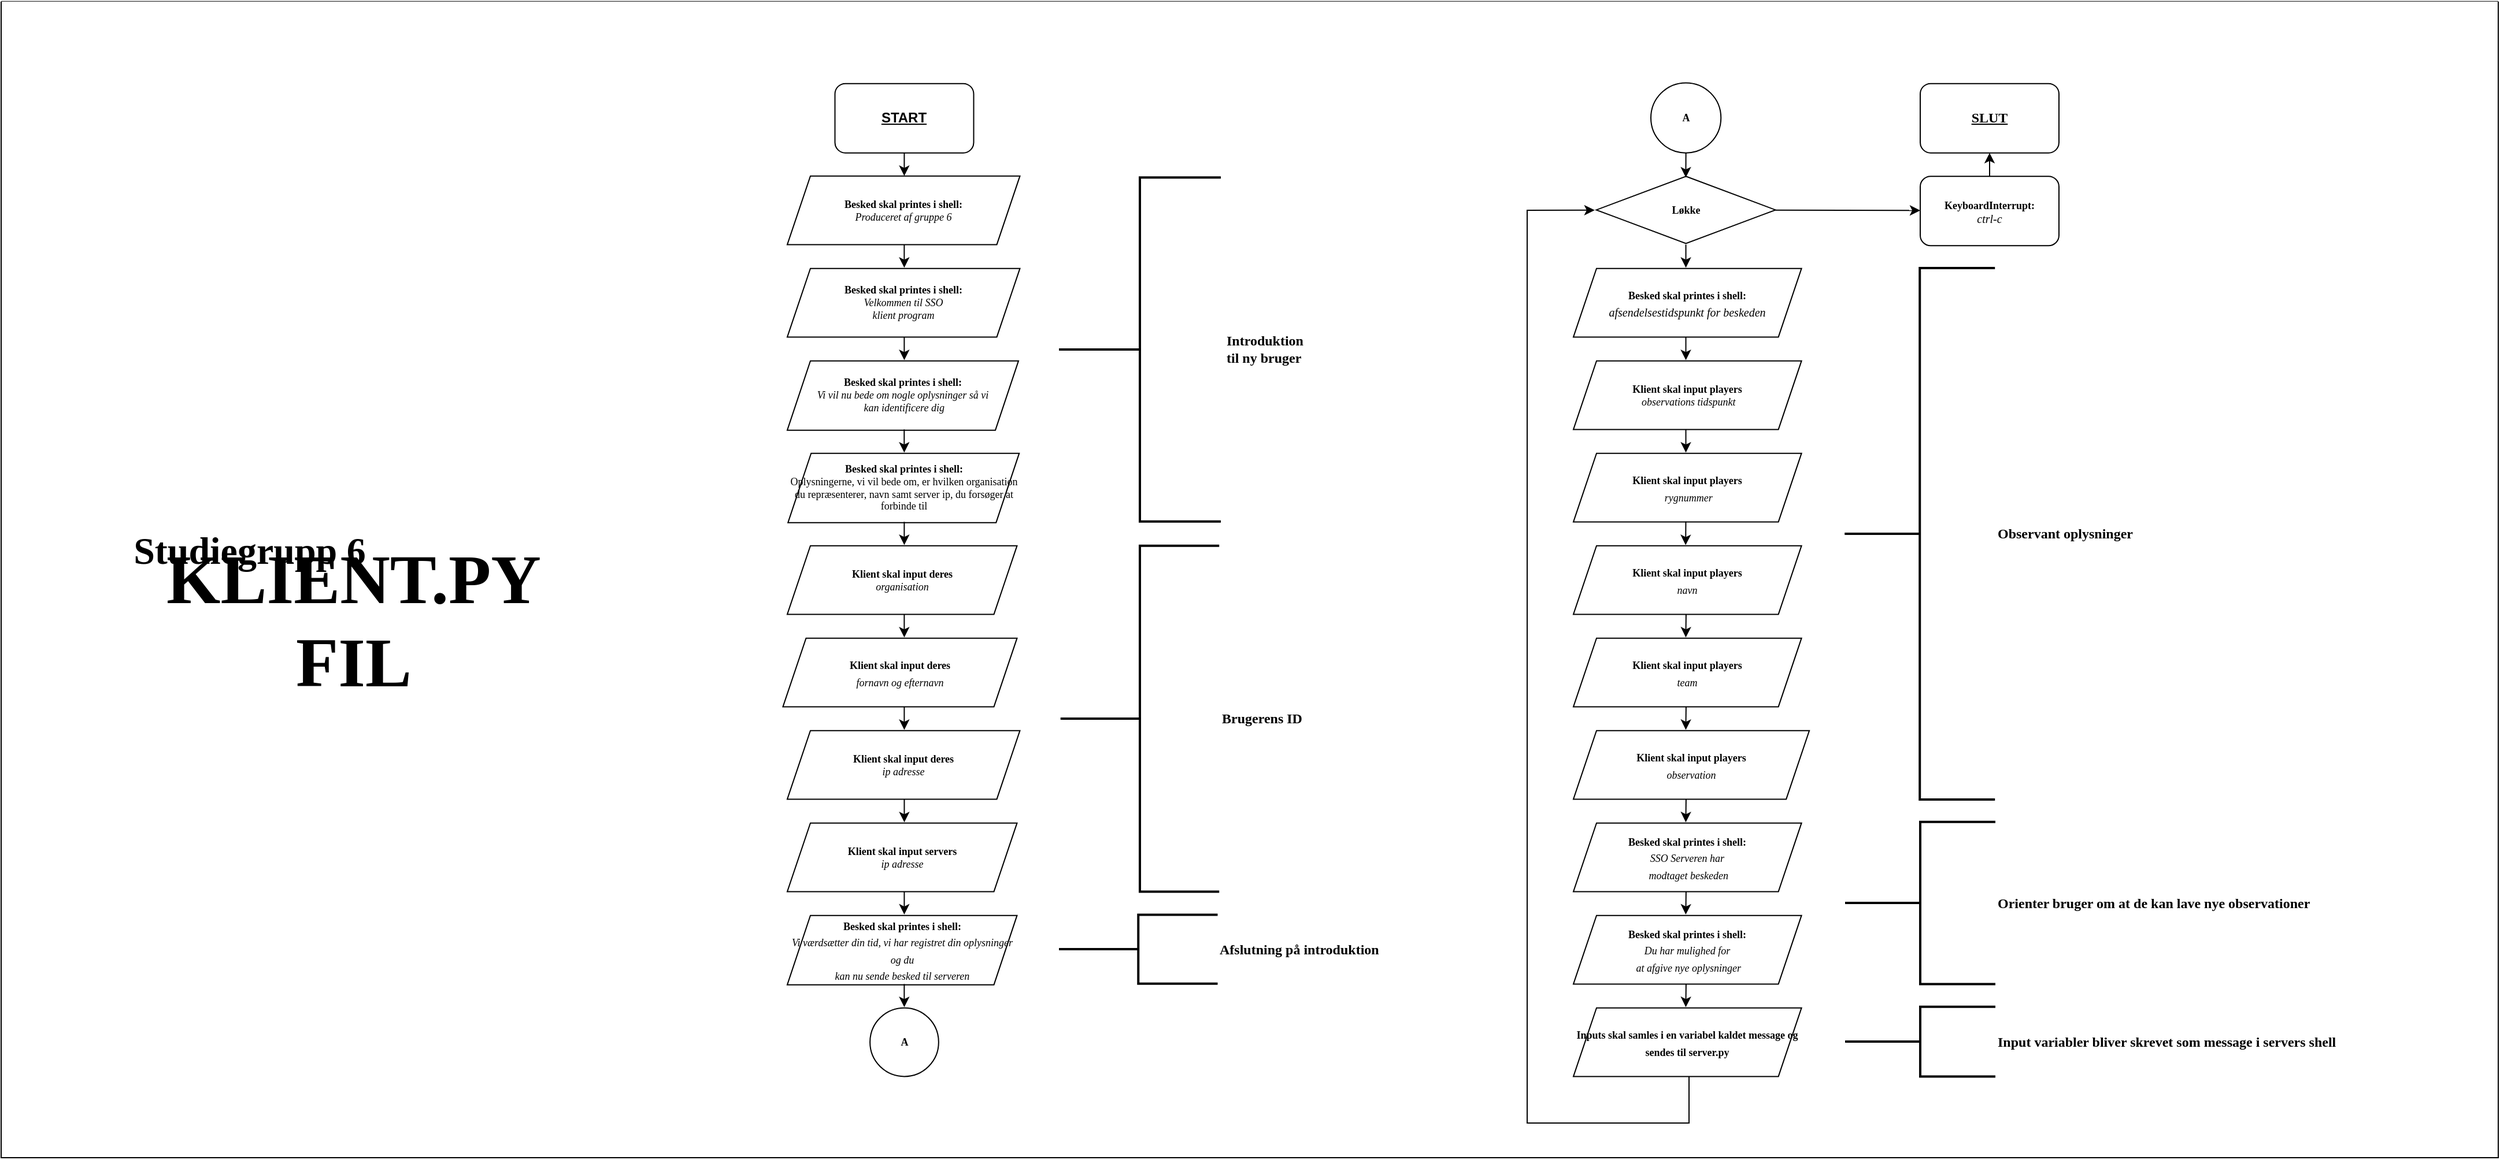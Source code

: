 <mxfile version="22.0.2" type="device">
  <diagram name="Side-1" id="L13B_8dKzI9h2fTyULZp">
    <mxGraphModel dx="2710" dy="1380" grid="1" gridSize="10" guides="1" tooltips="1" connect="1" arrows="1" fold="1" page="1" pageScale="1" pageWidth="827" pageHeight="1169" math="0" shadow="0">
      <root>
        <mxCell id="0" />
        <mxCell id="1" parent="0" />
        <mxCell id="ih5rEid3sKnyZheTFn35-23" value="" style="swimlane;startSize=0;swimlaneFillColor=default;" vertex="1" parent="1">
          <mxGeometry x="-800" y="79.37" width="2160" height="1000.63" as="geometry" />
        </mxCell>
        <mxCell id="I9UYTtLKanYau_QNqnks-24" value="&lt;font style=&quot;font-size: 9px;&quot;&gt;&lt;b&gt;Besked skal printes i shell: &lt;br&gt;&lt;/b&gt;&lt;i&gt;Vi værdsætter din tid, vi har registret din oplysninger og du &lt;br&gt;kan nu sende besked til serveren&lt;/i&gt;&lt;/font&gt;" style="shape=parallelogram;perimeter=parallelogramPerimeter;whiteSpace=wrap;html=1;fixedSize=1;fontFamily=Avenir Next;" parent="ih5rEid3sKnyZheTFn35-23" vertex="1">
          <mxGeometry x="680" y="790.95" width="198.74" height="60" as="geometry" />
        </mxCell>
        <mxCell id="I9UYTtLKanYau_QNqnks-21" value="&lt;b&gt;Klient skal input servers&lt;br&gt;&lt;/b&gt;&lt;i&gt;ip adresse&lt;/i&gt;" style="shape=parallelogram;perimeter=parallelogramPerimeter;whiteSpace=wrap;html=1;fixedSize=1;fontFamily=Avenir Next;fontSize=9;" parent="ih5rEid3sKnyZheTFn35-23" vertex="1">
          <mxGeometry x="680" y="710.95" width="198.74" height="59.37" as="geometry" />
        </mxCell>
        <mxCell id="I9UYTtLKanYau_QNqnks-6" value="&lt;font style=&quot;font-size: 9px;&quot;&gt;&lt;b&gt;Besked skal printes i shell:&lt;/b&gt; &lt;br&gt;&lt;i&gt;Velkommen til SSO &lt;br style=&quot;font-size: 9px;&quot;&gt;klient program&lt;/i&gt;&lt;/font&gt;" style="shape=parallelogram;perimeter=parallelogramPerimeter;whiteSpace=wrap;html=1;fixedSize=1;fontFamily=Avenir Next;align=center;verticalAlign=middle;fontSize=9;" parent="ih5rEid3sKnyZheTFn35-23" vertex="1">
          <mxGeometry x="680" y="230.95" width="201.24" height="59.37" as="geometry" />
        </mxCell>
        <mxCell id="I9UYTtLKanYau_QNqnks-9" value="&lt;b&gt;Besked skal printes i shell:&lt;br&gt;&lt;/b&gt;&lt;i&gt;Vi vil nu bede om nogle oplysninger så vi&lt;br style=&quot;font-size: 9px;&quot;&gt;&amp;nbsp;kan identificere dig&lt;/i&gt;" style="shape=parallelogram;perimeter=parallelogramPerimeter;whiteSpace=wrap;html=1;fixedSize=1;fontFamily=Avenir Next;fontSize=9;" parent="ih5rEid3sKnyZheTFn35-23" vertex="1">
          <mxGeometry x="680" y="310.95" width="200" height="60" as="geometry" />
        </mxCell>
        <mxCell id="I9UYTtLKanYau_QNqnks-12" value="&lt;b&gt;Besked skal printes i shell:&lt;/b&gt;&lt;div style=&quot;font-size: 9px;&quot;&gt;&lt;span style=&quot;background-color: initial;&quot;&gt;Oplysningerne, vi vil bede om, er hvilken organisation du repræsenterer, navn samt server ip, du forsøger at forbinde til&lt;/span&gt;&lt;/div&gt;" style="shape=parallelogram;perimeter=parallelogramPerimeter;whiteSpace=wrap;html=1;fixedSize=1;fontFamily=Avenir Next;fontSize=9;" parent="ih5rEid3sKnyZheTFn35-23" vertex="1">
          <mxGeometry x="680.62" y="390.95" width="200" height="60" as="geometry" />
        </mxCell>
        <mxCell id="I9UYTtLKanYau_QNqnks-15" value="&lt;b&gt;Klient skal input deres &lt;/b&gt;&lt;br&gt;&lt;i style=&quot;&quot;&gt;organisation&lt;/i&gt;" style="shape=parallelogram;perimeter=parallelogramPerimeter;whiteSpace=wrap;html=1;fixedSize=1;fontFamily=Avenir Next;fontSize=9;" parent="ih5rEid3sKnyZheTFn35-23" vertex="1">
          <mxGeometry x="680" y="470.95" width="198.74" height="59.37" as="geometry" />
        </mxCell>
        <mxCell id="I9UYTtLKanYau_QNqnks-17" value="&lt;font style=&quot;font-size: 9px;&quot;&gt;&lt;b&gt;Klient skal input deres&lt;br&gt;&lt;/b&gt;&lt;i style=&quot;&quot;&gt;fornavn og efternavn&lt;/i&gt;&lt;/font&gt;" style="shape=parallelogram;perimeter=parallelogramPerimeter;whiteSpace=wrap;html=1;fixedSize=1;fontFamily=Avenir Next;" parent="ih5rEid3sKnyZheTFn35-23" vertex="1">
          <mxGeometry x="676.24" y="550.95" width="202.5" height="59.37" as="geometry" />
        </mxCell>
        <mxCell id="I9UYTtLKanYau_QNqnks-19" value="&lt;b&gt;Klient skal input deres &lt;br&gt;&lt;/b&gt;&lt;i&gt;ip adresse&lt;/i&gt;" style="shape=parallelogram;perimeter=parallelogramPerimeter;whiteSpace=wrap;html=1;fixedSize=1;fontFamily=Avenir Next;fontSize=9;" parent="ih5rEid3sKnyZheTFn35-23" vertex="1">
          <mxGeometry x="680" y="630.95" width="201.24" height="59.37" as="geometry" />
        </mxCell>
        <mxCell id="I9UYTtLKanYau_QNqnks-4" value="&lt;b&gt;Besked skal printes i shell:&lt;/b&gt; &lt;br&gt;&lt;i&gt;Produceret af gruppe 6&lt;/i&gt;" style="shape=parallelogram;perimeter=parallelogramPerimeter;whiteSpace=wrap;html=1;fixedSize=1;fontFamily=Avenir Next;fontSize=9;" parent="ih5rEid3sKnyZheTFn35-23" vertex="1">
          <mxGeometry x="680" y="150.95" width="201.24" height="59.37" as="geometry" />
        </mxCell>
        <mxCell id="ih5rEid3sKnyZheTFn35-34" style="edgeStyle=orthogonalEdgeStyle;rounded=0;orthogonalLoop=1;jettySize=auto;html=1;entryX=0.5;entryY=0;entryDx=0;entryDy=0;" edge="1" parent="ih5rEid3sKnyZheTFn35-23" source="ih5rEid3sKnyZheTFn35-1" target="I9UYTtLKanYau_QNqnks-4">
          <mxGeometry relative="1" as="geometry" />
        </mxCell>
        <mxCell id="ih5rEid3sKnyZheTFn35-1" value="START" style="rounded=1;whiteSpace=wrap;html=1;fontStyle=5;" vertex="1" parent="ih5rEid3sKnyZheTFn35-23">
          <mxGeometry x="721.24" y="70.95" width="120" height="60" as="geometry" />
        </mxCell>
        <mxCell id="I9UYTtLKanYau_QNqnks-29" value="A" style="ellipse;whiteSpace=wrap;html=1;aspect=fixed;fontFamily=Avenir Next;fontSize=9;fontStyle=1" parent="ih5rEid3sKnyZheTFn35-23" vertex="1">
          <mxGeometry x="751.55" y="870.95" width="59.37" height="59.37" as="geometry" />
        </mxCell>
        <mxCell id="ih5rEid3sKnyZheTFn35-10" value="Brugerens ID" style="strokeWidth=2;html=1;shape=mxgraph.flowchart.annotation_2;align=left;labelPosition=right;pointerEvents=1;fontFamily=Avenir Next;fontStyle=1;" vertex="1" parent="ih5rEid3sKnyZheTFn35-23">
          <mxGeometry x="916.37" y="470.95" width="137.25" height="299.37" as="geometry" />
        </mxCell>
        <mxCell id="ih5rEid3sKnyZheTFn35-6" value="&amp;nbsp;Introduktion&lt;br style=&quot;border-color: var(--border-color);&quot;&gt;&lt;span style=&quot;&quot;&gt;&amp;nbsp;til ny bruger&lt;/span&gt;" style="strokeWidth=2;html=1;shape=mxgraph.flowchart.annotation_2;align=left;labelPosition=right;pointerEvents=1;fontFamily=Avenir Next;fontStyle=1;" vertex="1" parent="ih5rEid3sKnyZheTFn35-23">
          <mxGeometry x="915" y="152.2" width="140" height="297.8" as="geometry" />
        </mxCell>
        <mxCell id="I9UYTtLKanYau_QNqnks-30" value="A" style="ellipse;whiteSpace=wrap;html=1;aspect=fixed;fontFamily=Avenir Next;fontStyle=1;fontSize=9;" parent="ih5rEid3sKnyZheTFn35-23" vertex="1">
          <mxGeometry x="1427" y="70.32" width="60.63" height="60.63" as="geometry" />
        </mxCell>
        <mxCell id="I9UYTtLKanYau_QNqnks-32" value="Løkke" style="rhombus;whiteSpace=wrap;html=1;fontFamily=Avenir Next;fontSize=9;fontStyle=1;" parent="ih5rEid3sKnyZheTFn35-23" vertex="1">
          <mxGeometry x="1379.82" y="151.26" width="155" height="58.12" as="geometry" />
        </mxCell>
        <mxCell id="I9UYTtLKanYau_QNqnks-34" value="&lt;div style=&quot;&quot;&gt;&lt;span style=&quot;background-color: initial;&quot;&gt;&lt;b style=&quot;&quot;&gt;&lt;font style=&quot;font-size: 9px;&quot;&gt;KeyboardInterrupt:&lt;/font&gt;&lt;/b&gt;&lt;/span&gt;&lt;br&gt;&lt;/div&gt;&lt;div style=&quot;&quot;&gt;&lt;font size=&quot;1&quot;&gt;&lt;i&gt;ctrl-c&lt;/i&gt;&lt;/font&gt;&lt;/div&gt;" style="rounded=1;whiteSpace=wrap;html=1;fontFamily=Avenir Next;fontSize=10;" parent="ih5rEid3sKnyZheTFn35-23" vertex="1">
          <mxGeometry x="1660" y="151.26" width="120" height="60" as="geometry" />
        </mxCell>
        <mxCell id="I9UYTtLKanYau_QNqnks-40" value="&lt;b style=&quot;font-size: 9px;&quot;&gt;Besked skal printes i shell:&lt;br&gt;&lt;/b&gt;&lt;font size=&quot;1&quot;&gt;&lt;i&gt;afsendelsestidspunkt for beskeden&lt;/i&gt;&lt;/font&gt;" style="shape=parallelogram;perimeter=parallelogramPerimeter;whiteSpace=wrap;html=1;fixedSize=1;fontFamily=Avenir Next;" parent="ih5rEid3sKnyZheTFn35-23" vertex="1">
          <mxGeometry x="1360" y="230.95" width="197.32" height="59.37" as="geometry" />
        </mxCell>
        <mxCell id="I9UYTtLKanYau_QNqnks-42" value="&lt;b style=&quot;font-size: 9px;&quot;&gt;Klient skal input players&lt;br style=&quot;font-size: 9px;&quot;&gt;&lt;/b&gt;&lt;i&gt;&amp;nbsp;observations tidspunkt&lt;/i&gt;" style="shape=parallelogram;perimeter=parallelogramPerimeter;whiteSpace=wrap;html=1;fixedSize=1;fontFamily=Avenir Next;fontSize=9;" parent="ih5rEid3sKnyZheTFn35-23" vertex="1">
          <mxGeometry x="1360" y="310.95" width="197.32" height="59.37" as="geometry" />
        </mxCell>
        <mxCell id="I9UYTtLKanYau_QNqnks-44" value="&lt;b style=&quot;font-size: 9px;&quot;&gt;Klient skal input players&lt;br&gt;&lt;/b&gt;&lt;font style=&quot;font-size: 9px;&quot;&gt;&lt;i&gt;&amp;nbsp;rygnummer&lt;/i&gt;&lt;/font&gt;" style="shape=parallelogram;perimeter=parallelogramPerimeter;whiteSpace=wrap;html=1;fixedSize=1;fontFamily=Avenir Next;" parent="ih5rEid3sKnyZheTFn35-23" vertex="1">
          <mxGeometry x="1360" y="390.95" width="197.32" height="59.37" as="geometry" />
        </mxCell>
        <mxCell id="I9UYTtLKanYau_QNqnks-46" value="&lt;b style=&quot;font-size: 9px;&quot;&gt;Klient skal input players&lt;br&gt;&lt;/b&gt;&lt;font style=&quot;font-size: 9px;&quot;&gt;&lt;i&gt;navn&lt;/i&gt;&lt;/font&gt;" style="shape=parallelogram;perimeter=parallelogramPerimeter;whiteSpace=wrap;html=1;fixedSize=1;fontFamily=Avenir Next;" parent="ih5rEid3sKnyZheTFn35-23" vertex="1">
          <mxGeometry x="1360" y="470.95" width="197.32" height="59.37" as="geometry" />
        </mxCell>
        <mxCell id="I9UYTtLKanYau_QNqnks-59" value="&lt;font style=&quot;font-size: 9px;&quot;&gt;&lt;b&gt;Inputs skal samles i en variabel kaldet message og sendes til server.py&lt;/b&gt;&lt;/font&gt;" style="shape=parallelogram;perimeter=parallelogramPerimeter;whiteSpace=wrap;html=1;fixedSize=1;fontFamily=Avenir Next;" parent="ih5rEid3sKnyZheTFn35-23" vertex="1">
          <mxGeometry x="1360" y="870.95" width="197.32" height="59.37" as="geometry" />
        </mxCell>
        <mxCell id="I9UYTtLKanYau_QNqnks-48" value="&lt;b style=&quot;font-size: 9px;&quot;&gt;Klient skal input players&lt;br&gt;&lt;/b&gt;&lt;font style=&quot;font-size: 9px;&quot;&gt;&lt;i&gt;team&lt;/i&gt;&lt;/font&gt;" style="shape=parallelogram;perimeter=parallelogramPerimeter;whiteSpace=wrap;html=1;fixedSize=1;fontFamily=Avenir Next;" parent="ih5rEid3sKnyZheTFn35-23" vertex="1">
          <mxGeometry x="1360" y="550.95" width="197.32" height="59.37" as="geometry" />
        </mxCell>
        <mxCell id="I9UYTtLKanYau_QNqnks-50" value="&lt;b style=&quot;font-size: 9px;&quot;&gt;Klient skal input players&lt;br&gt;&lt;/b&gt;&lt;font style=&quot;font-size: 9px;&quot;&gt;&lt;i&gt;observation&lt;/i&gt;&lt;/font&gt;" style="shape=parallelogram;perimeter=parallelogramPerimeter;whiteSpace=wrap;html=1;fixedSize=1;fontFamily=Avenir Next;" parent="ih5rEid3sKnyZheTFn35-23" vertex="1">
          <mxGeometry x="1360" y="630.95" width="204.07" height="59.37" as="geometry" />
        </mxCell>
        <mxCell id="I9UYTtLKanYau_QNqnks-52" value="&lt;b style=&quot;font-size: 9px;&quot;&gt;Besked skal printes i shell:&lt;br&gt;&lt;/b&gt;&lt;font style=&quot;font-size: 9px;&quot;&gt;&lt;i&gt;SSO Serveren har&lt;br&gt;&amp;nbsp;modtaget beskeden&lt;/i&gt;&lt;/font&gt;" style="shape=parallelogram;perimeter=parallelogramPerimeter;whiteSpace=wrap;html=1;fixedSize=1;fontFamily=Avenir Next;" parent="ih5rEid3sKnyZheTFn35-23" vertex="1">
          <mxGeometry x="1360" y="710.95" width="197.32" height="59.37" as="geometry" />
        </mxCell>
        <mxCell id="I9UYTtLKanYau_QNqnks-54" value="&lt;b style=&quot;font-size: 9px;&quot;&gt;Besked skal printes i shell:&lt;br&gt;&lt;/b&gt;&lt;font style=&quot;font-size: 9px;&quot;&gt;&lt;i&gt;Du har mulighed for&lt;br&gt;&amp;nbsp;at afgive nye oplysninger&lt;/i&gt;&lt;/font&gt;" style="shape=parallelogram;perimeter=parallelogramPerimeter;whiteSpace=wrap;html=1;fixedSize=1;fontFamily=Avenir Next;" parent="ih5rEid3sKnyZheTFn35-23" vertex="1">
          <mxGeometry x="1360" y="790.95" width="197.32" height="59.37" as="geometry" />
        </mxCell>
        <mxCell id="ih5rEid3sKnyZheTFn35-2" value="SLUT" style="rounded=1;whiteSpace=wrap;html=1;fontFamily=Avenir Next;fontStyle=5;" vertex="1" parent="ih5rEid3sKnyZheTFn35-23">
          <mxGeometry x="1660" y="70.95" width="120" height="60" as="geometry" />
        </mxCell>
        <mxCell id="ih5rEid3sKnyZheTFn35-18" value="Input variabler bliver skrevet som message i servers shell" style="strokeWidth=2;html=1;shape=mxgraph.flowchart.annotation_2;align=left;labelPosition=right;pointerEvents=1;fontFamily=Avenir Next;fontStyle=1;" vertex="1" parent="ih5rEid3sKnyZheTFn35-23">
          <mxGeometry x="1595" y="870" width="130" height="60.32" as="geometry" />
        </mxCell>
        <mxCell id="ih5rEid3sKnyZheTFn35-17" value="Orienter bruger om at de kan lave nye observationer" style="strokeWidth=2;html=1;shape=mxgraph.flowchart.annotation_2;align=left;labelPosition=right;pointerEvents=1;fontFamily=Avenir Next;fontStyle=1;" vertex="1" parent="ih5rEid3sKnyZheTFn35-23">
          <mxGeometry x="1595" y="710" width="130" height="140.32" as="geometry" />
        </mxCell>
        <mxCell id="ih5rEid3sKnyZheTFn35-37" style="edgeStyle=orthogonalEdgeStyle;rounded=0;orthogonalLoop=1;jettySize=auto;html=1;entryX=0.5;entryY=0;entryDx=0;entryDy=0;" edge="1" parent="ih5rEid3sKnyZheTFn35-23">
          <mxGeometry relative="1" as="geometry">
            <mxPoint x="781.17" y="210.32" as="sourcePoint" />
            <mxPoint x="781.17" y="230.32" as="targetPoint" />
          </mxGeometry>
        </mxCell>
        <mxCell id="ih5rEid3sKnyZheTFn35-38" style="edgeStyle=orthogonalEdgeStyle;rounded=0;orthogonalLoop=1;jettySize=auto;html=1;entryX=0.5;entryY=0;entryDx=0;entryDy=0;" edge="1" parent="ih5rEid3sKnyZheTFn35-23">
          <mxGeometry relative="1" as="geometry">
            <mxPoint x="781.18" y="290.32" as="sourcePoint" />
            <mxPoint x="781.18" y="310.32" as="targetPoint" />
          </mxGeometry>
        </mxCell>
        <mxCell id="ih5rEid3sKnyZheTFn35-40" style="edgeStyle=orthogonalEdgeStyle;rounded=0;orthogonalLoop=1;jettySize=auto;html=1;entryX=0.5;entryY=0;entryDx=0;entryDy=0;" edge="1" parent="ih5rEid3sKnyZheTFn35-23">
          <mxGeometry relative="1" as="geometry">
            <mxPoint x="781.14" y="370.32" as="sourcePoint" />
            <mxPoint x="781.14" y="390.32" as="targetPoint" />
          </mxGeometry>
        </mxCell>
        <mxCell id="ih5rEid3sKnyZheTFn35-42" style="edgeStyle=orthogonalEdgeStyle;rounded=0;orthogonalLoop=1;jettySize=auto;html=1;entryX=0.5;entryY=0;entryDx=0;entryDy=0;" edge="1" parent="ih5rEid3sKnyZheTFn35-23">
          <mxGeometry relative="1" as="geometry">
            <mxPoint x="781.18" y="450.32" as="sourcePoint" />
            <mxPoint x="781.18" y="470.32" as="targetPoint" />
          </mxGeometry>
        </mxCell>
        <mxCell id="ih5rEid3sKnyZheTFn35-43" style="edgeStyle=orthogonalEdgeStyle;rounded=0;orthogonalLoop=1;jettySize=auto;html=1;entryX=0.5;entryY=0;entryDx=0;entryDy=0;" edge="1" parent="ih5rEid3sKnyZheTFn35-23">
          <mxGeometry relative="1" as="geometry">
            <mxPoint x="781.18" y="530.32" as="sourcePoint" />
            <mxPoint x="781.18" y="550.32" as="targetPoint" />
          </mxGeometry>
        </mxCell>
        <mxCell id="ih5rEid3sKnyZheTFn35-44" style="edgeStyle=orthogonalEdgeStyle;rounded=0;orthogonalLoop=1;jettySize=auto;html=1;entryX=0.5;entryY=0;entryDx=0;entryDy=0;" edge="1" parent="ih5rEid3sKnyZheTFn35-23">
          <mxGeometry relative="1" as="geometry">
            <mxPoint x="781.19" y="610.32" as="sourcePoint" />
            <mxPoint x="781.19" y="630.32" as="targetPoint" />
          </mxGeometry>
        </mxCell>
        <mxCell id="ih5rEid3sKnyZheTFn35-45" style="edgeStyle=orthogonalEdgeStyle;rounded=0;orthogonalLoop=1;jettySize=auto;html=1;entryX=0.5;entryY=0;entryDx=0;entryDy=0;" edge="1" parent="ih5rEid3sKnyZheTFn35-23">
          <mxGeometry relative="1" as="geometry">
            <mxPoint x="781.22" y="690.32" as="sourcePoint" />
            <mxPoint x="781.22" y="710.32" as="targetPoint" />
          </mxGeometry>
        </mxCell>
        <mxCell id="ih5rEid3sKnyZheTFn35-46" style="edgeStyle=orthogonalEdgeStyle;rounded=0;orthogonalLoop=1;jettySize=auto;html=1;entryX=0.5;entryY=0;entryDx=0;entryDy=0;" edge="1" parent="ih5rEid3sKnyZheTFn35-23">
          <mxGeometry relative="1" as="geometry">
            <mxPoint x="781.2" y="770.16" as="sourcePoint" />
            <mxPoint x="781.2" y="790.16" as="targetPoint" />
          </mxGeometry>
        </mxCell>
        <mxCell id="ih5rEid3sKnyZheTFn35-47" style="edgeStyle=orthogonalEdgeStyle;rounded=0;orthogonalLoop=1;jettySize=auto;html=1;entryX=0.5;entryY=0;entryDx=0;entryDy=0;" edge="1" parent="ih5rEid3sKnyZheTFn35-23">
          <mxGeometry relative="1" as="geometry">
            <mxPoint x="781.17" y="850.32" as="sourcePoint" />
            <mxPoint x="781.17" y="870.32" as="targetPoint" />
          </mxGeometry>
        </mxCell>
        <mxCell id="ih5rEid3sKnyZheTFn35-59" style="edgeStyle=orthogonalEdgeStyle;rounded=0;orthogonalLoop=1;jettySize=auto;html=1;entryX=0.5;entryY=0;entryDx=0;entryDy=0;" edge="1" parent="ih5rEid3sKnyZheTFn35-23">
          <mxGeometry relative="1" as="geometry">
            <mxPoint x="1457.27" y="210.32" as="sourcePoint" />
            <mxPoint x="1457.27" y="230.32" as="targetPoint" />
          </mxGeometry>
        </mxCell>
        <mxCell id="ih5rEid3sKnyZheTFn35-60" style="edgeStyle=orthogonalEdgeStyle;rounded=0;orthogonalLoop=1;jettySize=auto;html=1;entryX=0.5;entryY=0;entryDx=0;entryDy=0;exitX=0.5;exitY=1;exitDx=0;exitDy=0;" edge="1" parent="ih5rEid3sKnyZheTFn35-23" source="I9UYTtLKanYau_QNqnks-30">
          <mxGeometry relative="1" as="geometry">
            <mxPoint x="1457.22" y="132.26" as="sourcePoint" />
            <mxPoint x="1457.22" y="152.26" as="targetPoint" />
          </mxGeometry>
        </mxCell>
        <mxCell id="ih5rEid3sKnyZheTFn35-61" style="edgeStyle=orthogonalEdgeStyle;rounded=0;orthogonalLoop=1;jettySize=auto;html=1;entryX=0.5;entryY=0;entryDx=0;entryDy=0;" edge="1" parent="ih5rEid3sKnyZheTFn35-23">
          <mxGeometry relative="1" as="geometry">
            <mxPoint x="1457.26" y="290.32" as="sourcePoint" />
            <mxPoint x="1457.26" y="310.32" as="targetPoint" />
          </mxGeometry>
        </mxCell>
        <mxCell id="ih5rEid3sKnyZheTFn35-62" style="edgeStyle=orthogonalEdgeStyle;rounded=0;orthogonalLoop=1;jettySize=auto;html=1;entryX=0.5;entryY=0;entryDx=0;entryDy=0;" edge="1" parent="ih5rEid3sKnyZheTFn35-23">
          <mxGeometry relative="1" as="geometry">
            <mxPoint x="1457.26" y="370.32" as="sourcePoint" />
            <mxPoint x="1457.26" y="390.32" as="targetPoint" />
          </mxGeometry>
        </mxCell>
        <mxCell id="ih5rEid3sKnyZheTFn35-63" style="edgeStyle=orthogonalEdgeStyle;rounded=0;orthogonalLoop=1;jettySize=auto;html=1;entryX=0.492;entryY=-0.009;entryDx=0;entryDy=0;entryPerimeter=0;" edge="1" parent="ih5rEid3sKnyZheTFn35-23" target="I9UYTtLKanYau_QNqnks-46">
          <mxGeometry relative="1" as="geometry">
            <mxPoint x="1457.24" y="450.0" as="sourcePoint" />
            <mxPoint x="1457.24" y="470.0" as="targetPoint" />
          </mxGeometry>
        </mxCell>
        <mxCell id="ih5rEid3sKnyZheTFn35-65" style="edgeStyle=orthogonalEdgeStyle;rounded=0;orthogonalLoop=1;jettySize=auto;html=1;entryX=0.492;entryY=-0.009;entryDx=0;entryDy=0;entryPerimeter=0;" edge="1" parent="ih5rEid3sKnyZheTFn35-23">
          <mxGeometry relative="1" as="geometry">
            <mxPoint x="1457.45" y="530.32" as="sourcePoint" />
            <mxPoint x="1457.21" y="550.32" as="targetPoint" />
          </mxGeometry>
        </mxCell>
        <mxCell id="ih5rEid3sKnyZheTFn35-66" style="edgeStyle=orthogonalEdgeStyle;rounded=0;orthogonalLoop=1;jettySize=auto;html=1;entryX=0.492;entryY=-0.009;entryDx=0;entryDy=0;entryPerimeter=0;" edge="1" parent="ih5rEid3sKnyZheTFn35-23">
          <mxGeometry relative="1" as="geometry">
            <mxPoint x="1457.44" y="610.32" as="sourcePoint" />
            <mxPoint x="1457.2" y="630.32" as="targetPoint" />
          </mxGeometry>
        </mxCell>
        <mxCell id="ih5rEid3sKnyZheTFn35-67" style="edgeStyle=orthogonalEdgeStyle;rounded=0;orthogonalLoop=1;jettySize=auto;html=1;entryX=0.492;entryY=-0.009;entryDx=0;entryDy=0;entryPerimeter=0;" edge="1" parent="ih5rEid3sKnyZheTFn35-23">
          <mxGeometry relative="1" as="geometry">
            <mxPoint x="1457.44" y="690.32" as="sourcePoint" />
            <mxPoint x="1457.2" y="710.32" as="targetPoint" />
          </mxGeometry>
        </mxCell>
        <mxCell id="ih5rEid3sKnyZheTFn35-68" style="edgeStyle=orthogonalEdgeStyle;rounded=0;orthogonalLoop=1;jettySize=auto;html=1;entryX=0.492;entryY=-0.009;entryDx=0;entryDy=0;entryPerimeter=0;" edge="1" parent="ih5rEid3sKnyZheTFn35-23">
          <mxGeometry relative="1" as="geometry">
            <mxPoint x="1457.44" y="770.16" as="sourcePoint" />
            <mxPoint x="1457.2" y="790.16" as="targetPoint" />
          </mxGeometry>
        </mxCell>
        <mxCell id="ih5rEid3sKnyZheTFn35-69" style="edgeStyle=orthogonalEdgeStyle;rounded=0;orthogonalLoop=1;jettySize=auto;html=1;entryX=0.492;entryY=-0.009;entryDx=0;entryDy=0;entryPerimeter=0;" edge="1" parent="ih5rEid3sKnyZheTFn35-23">
          <mxGeometry relative="1" as="geometry">
            <mxPoint x="1457.44" y="850.34" as="sourcePoint" />
            <mxPoint x="1457.2" y="870.34" as="targetPoint" />
          </mxGeometry>
        </mxCell>
        <mxCell id="ih5rEid3sKnyZheTFn35-70" value="" style="endArrow=classic;html=1;rounded=0;entryX=0;entryY=0.5;entryDx=0;entryDy=0;" edge="1" parent="ih5rEid3sKnyZheTFn35-23">
          <mxGeometry width="50" height="50" relative="1" as="geometry">
            <mxPoint x="1534.82" y="180.48" as="sourcePoint" />
            <mxPoint x="1660" y="180.79" as="targetPoint" />
          </mxGeometry>
        </mxCell>
        <mxCell id="ih5rEid3sKnyZheTFn35-71" value="" style="endArrow=classic;html=1;rounded=0;entryX=0.5;entryY=1;entryDx=0;entryDy=0;" edge="1" parent="ih5rEid3sKnyZheTFn35-23" target="ih5rEid3sKnyZheTFn35-2">
          <mxGeometry width="50" height="50" relative="1" as="geometry">
            <mxPoint x="1720" y="150.95" as="sourcePoint" />
            <mxPoint x="1770" y="100.95" as="targetPoint" />
          </mxGeometry>
        </mxCell>
        <mxCell id="ih5rEid3sKnyZheTFn35-72" value="" style="endArrow=classic;html=1;rounded=0;entryX=-0.009;entryY=0.504;entryDx=0;entryDy=0;entryPerimeter=0;" edge="1" parent="ih5rEid3sKnyZheTFn35-23" target="I9UYTtLKanYau_QNqnks-32">
          <mxGeometry width="50" height="50" relative="1" as="geometry">
            <mxPoint x="1460" y="930.32" as="sourcePoint" />
            <mxPoint x="1378.27" y="181.318" as="targetPoint" />
            <Array as="points">
              <mxPoint x="1460" y="970.63" />
              <mxPoint x="1320" y="970.63" />
              <mxPoint x="1320" y="180.63" />
            </Array>
          </mxGeometry>
        </mxCell>
        <mxCell id="ih5rEid3sKnyZheTFn35-75" value="Afslutning på introduktion" style="strokeWidth=2;html=1;shape=mxgraph.flowchart.annotation_2;align=left;labelPosition=right;pointerEvents=1;fontFamily=Avenir Next;fontStyle=1;" vertex="1" parent="ih5rEid3sKnyZheTFn35-23">
          <mxGeometry x="915" y="790.32" width="137.25" height="59.68" as="geometry" />
        </mxCell>
        <mxCell id="ih5rEid3sKnyZheTFn35-16" value="Observant oplysninger" style="strokeWidth=2;html=1;shape=mxgraph.flowchart.annotation_2;align=left;labelPosition=right;pointerEvents=1;fontFamily=Avenir Next;fontStyle=1;" vertex="1" parent="1">
          <mxGeometry x="794.62" y="310" width="130" height="460" as="geometry" />
        </mxCell>
        <mxCell id="ih5rEid3sKnyZheTFn35-21" value="KLIENT.PY FIL" style="text;html=1;align=center;verticalAlign=middle;whiteSpace=wrap;rounded=0;fontSize=60;fontFamily=Avenir Next;fontStyle=1;" vertex="1" parent="1">
          <mxGeometry x="-700" y="600" width="410" height="30" as="geometry" />
        </mxCell>
        <mxCell id="ih5rEid3sKnyZheTFn35-22" value="Studiegrupp 6" style="text;html=1;align=center;verticalAlign=middle;whiteSpace=wrap;rounded=0;fontSize=33;fontFamily=Avenir Next;fontStyle=1;" vertex="1" parent="1">
          <mxGeometry x="-790" y="540" width="410" height="30" as="geometry" />
        </mxCell>
      </root>
    </mxGraphModel>
  </diagram>
</mxfile>
